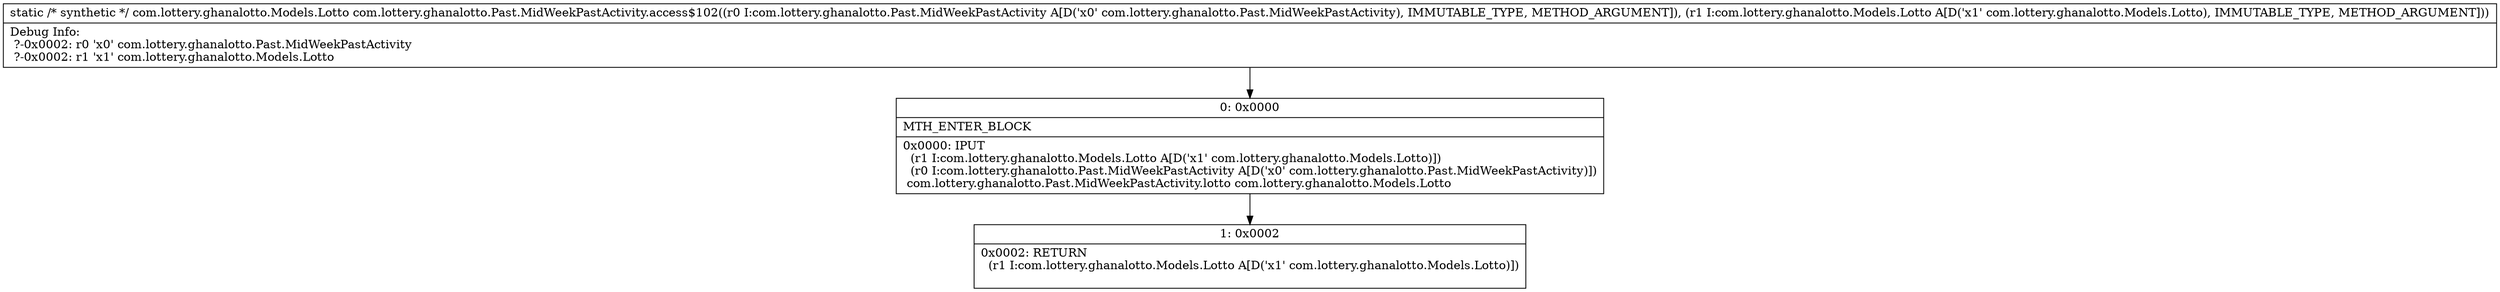 digraph "CFG forcom.lottery.ghanalotto.Past.MidWeekPastActivity.access$102(Lcom\/lottery\/ghanalotto\/Past\/MidWeekPastActivity;Lcom\/lottery\/ghanalotto\/Models\/Lotto;)Lcom\/lottery\/ghanalotto\/Models\/Lotto;" {
Node_0 [shape=record,label="{0\:\ 0x0000|MTH_ENTER_BLOCK\l|0x0000: IPUT  \l  (r1 I:com.lottery.ghanalotto.Models.Lotto A[D('x1' com.lottery.ghanalotto.Models.Lotto)])\l  (r0 I:com.lottery.ghanalotto.Past.MidWeekPastActivity A[D('x0' com.lottery.ghanalotto.Past.MidWeekPastActivity)])\l com.lottery.ghanalotto.Past.MidWeekPastActivity.lotto com.lottery.ghanalotto.Models.Lotto \l}"];
Node_1 [shape=record,label="{1\:\ 0x0002|0x0002: RETURN  \l  (r1 I:com.lottery.ghanalotto.Models.Lotto A[D('x1' com.lottery.ghanalotto.Models.Lotto)])\l \l}"];
MethodNode[shape=record,label="{static \/* synthetic *\/ com.lottery.ghanalotto.Models.Lotto com.lottery.ghanalotto.Past.MidWeekPastActivity.access$102((r0 I:com.lottery.ghanalotto.Past.MidWeekPastActivity A[D('x0' com.lottery.ghanalotto.Past.MidWeekPastActivity), IMMUTABLE_TYPE, METHOD_ARGUMENT]), (r1 I:com.lottery.ghanalotto.Models.Lotto A[D('x1' com.lottery.ghanalotto.Models.Lotto), IMMUTABLE_TYPE, METHOD_ARGUMENT]))  | Debug Info:\l  ?\-0x0002: r0 'x0' com.lottery.ghanalotto.Past.MidWeekPastActivity\l  ?\-0x0002: r1 'x1' com.lottery.ghanalotto.Models.Lotto\l}"];
MethodNode -> Node_0;
Node_0 -> Node_1;
}

